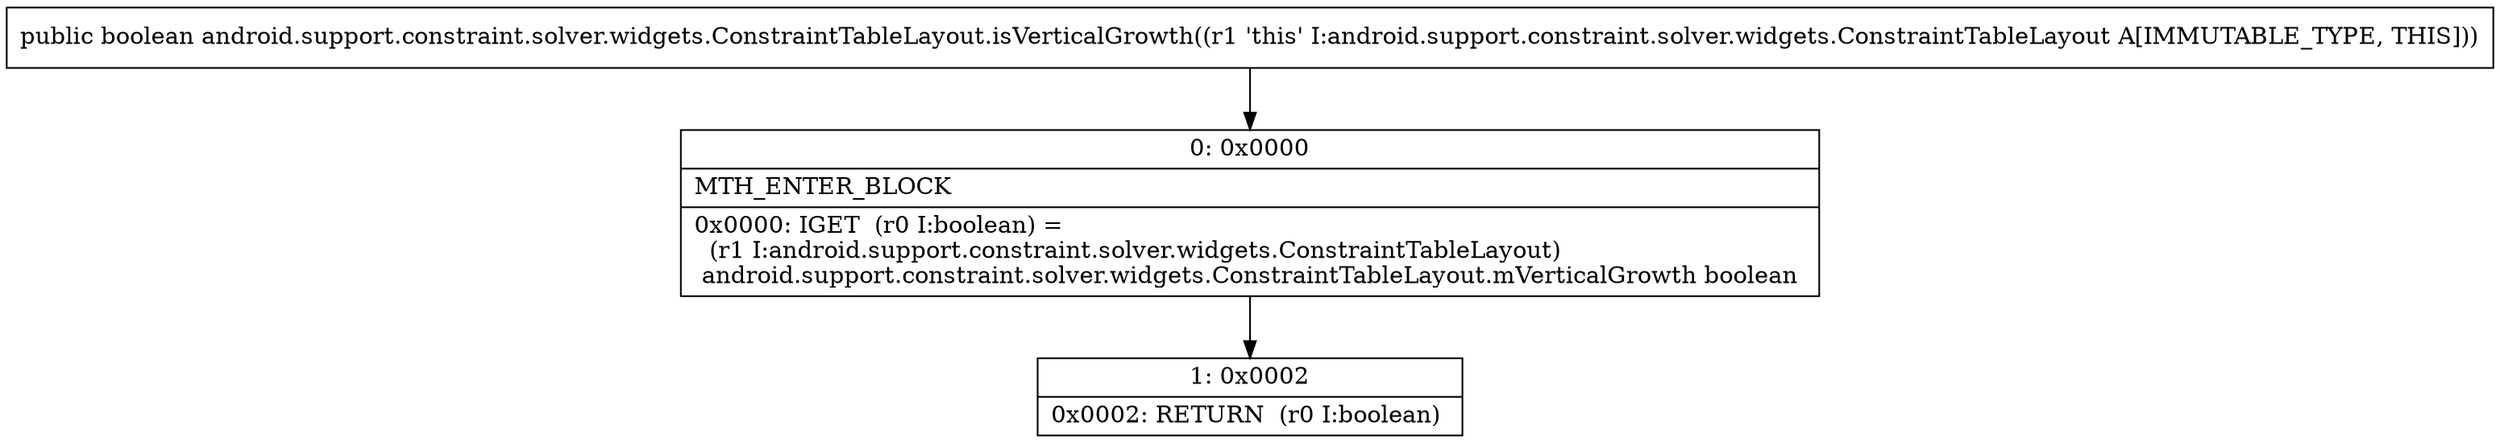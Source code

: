 digraph "CFG forandroid.support.constraint.solver.widgets.ConstraintTableLayout.isVerticalGrowth()Z" {
Node_0 [shape=record,label="{0\:\ 0x0000|MTH_ENTER_BLOCK\l|0x0000: IGET  (r0 I:boolean) = \l  (r1 I:android.support.constraint.solver.widgets.ConstraintTableLayout)\l android.support.constraint.solver.widgets.ConstraintTableLayout.mVerticalGrowth boolean \l}"];
Node_1 [shape=record,label="{1\:\ 0x0002|0x0002: RETURN  (r0 I:boolean) \l}"];
MethodNode[shape=record,label="{public boolean android.support.constraint.solver.widgets.ConstraintTableLayout.isVerticalGrowth((r1 'this' I:android.support.constraint.solver.widgets.ConstraintTableLayout A[IMMUTABLE_TYPE, THIS])) }"];
MethodNode -> Node_0;
Node_0 -> Node_1;
}

